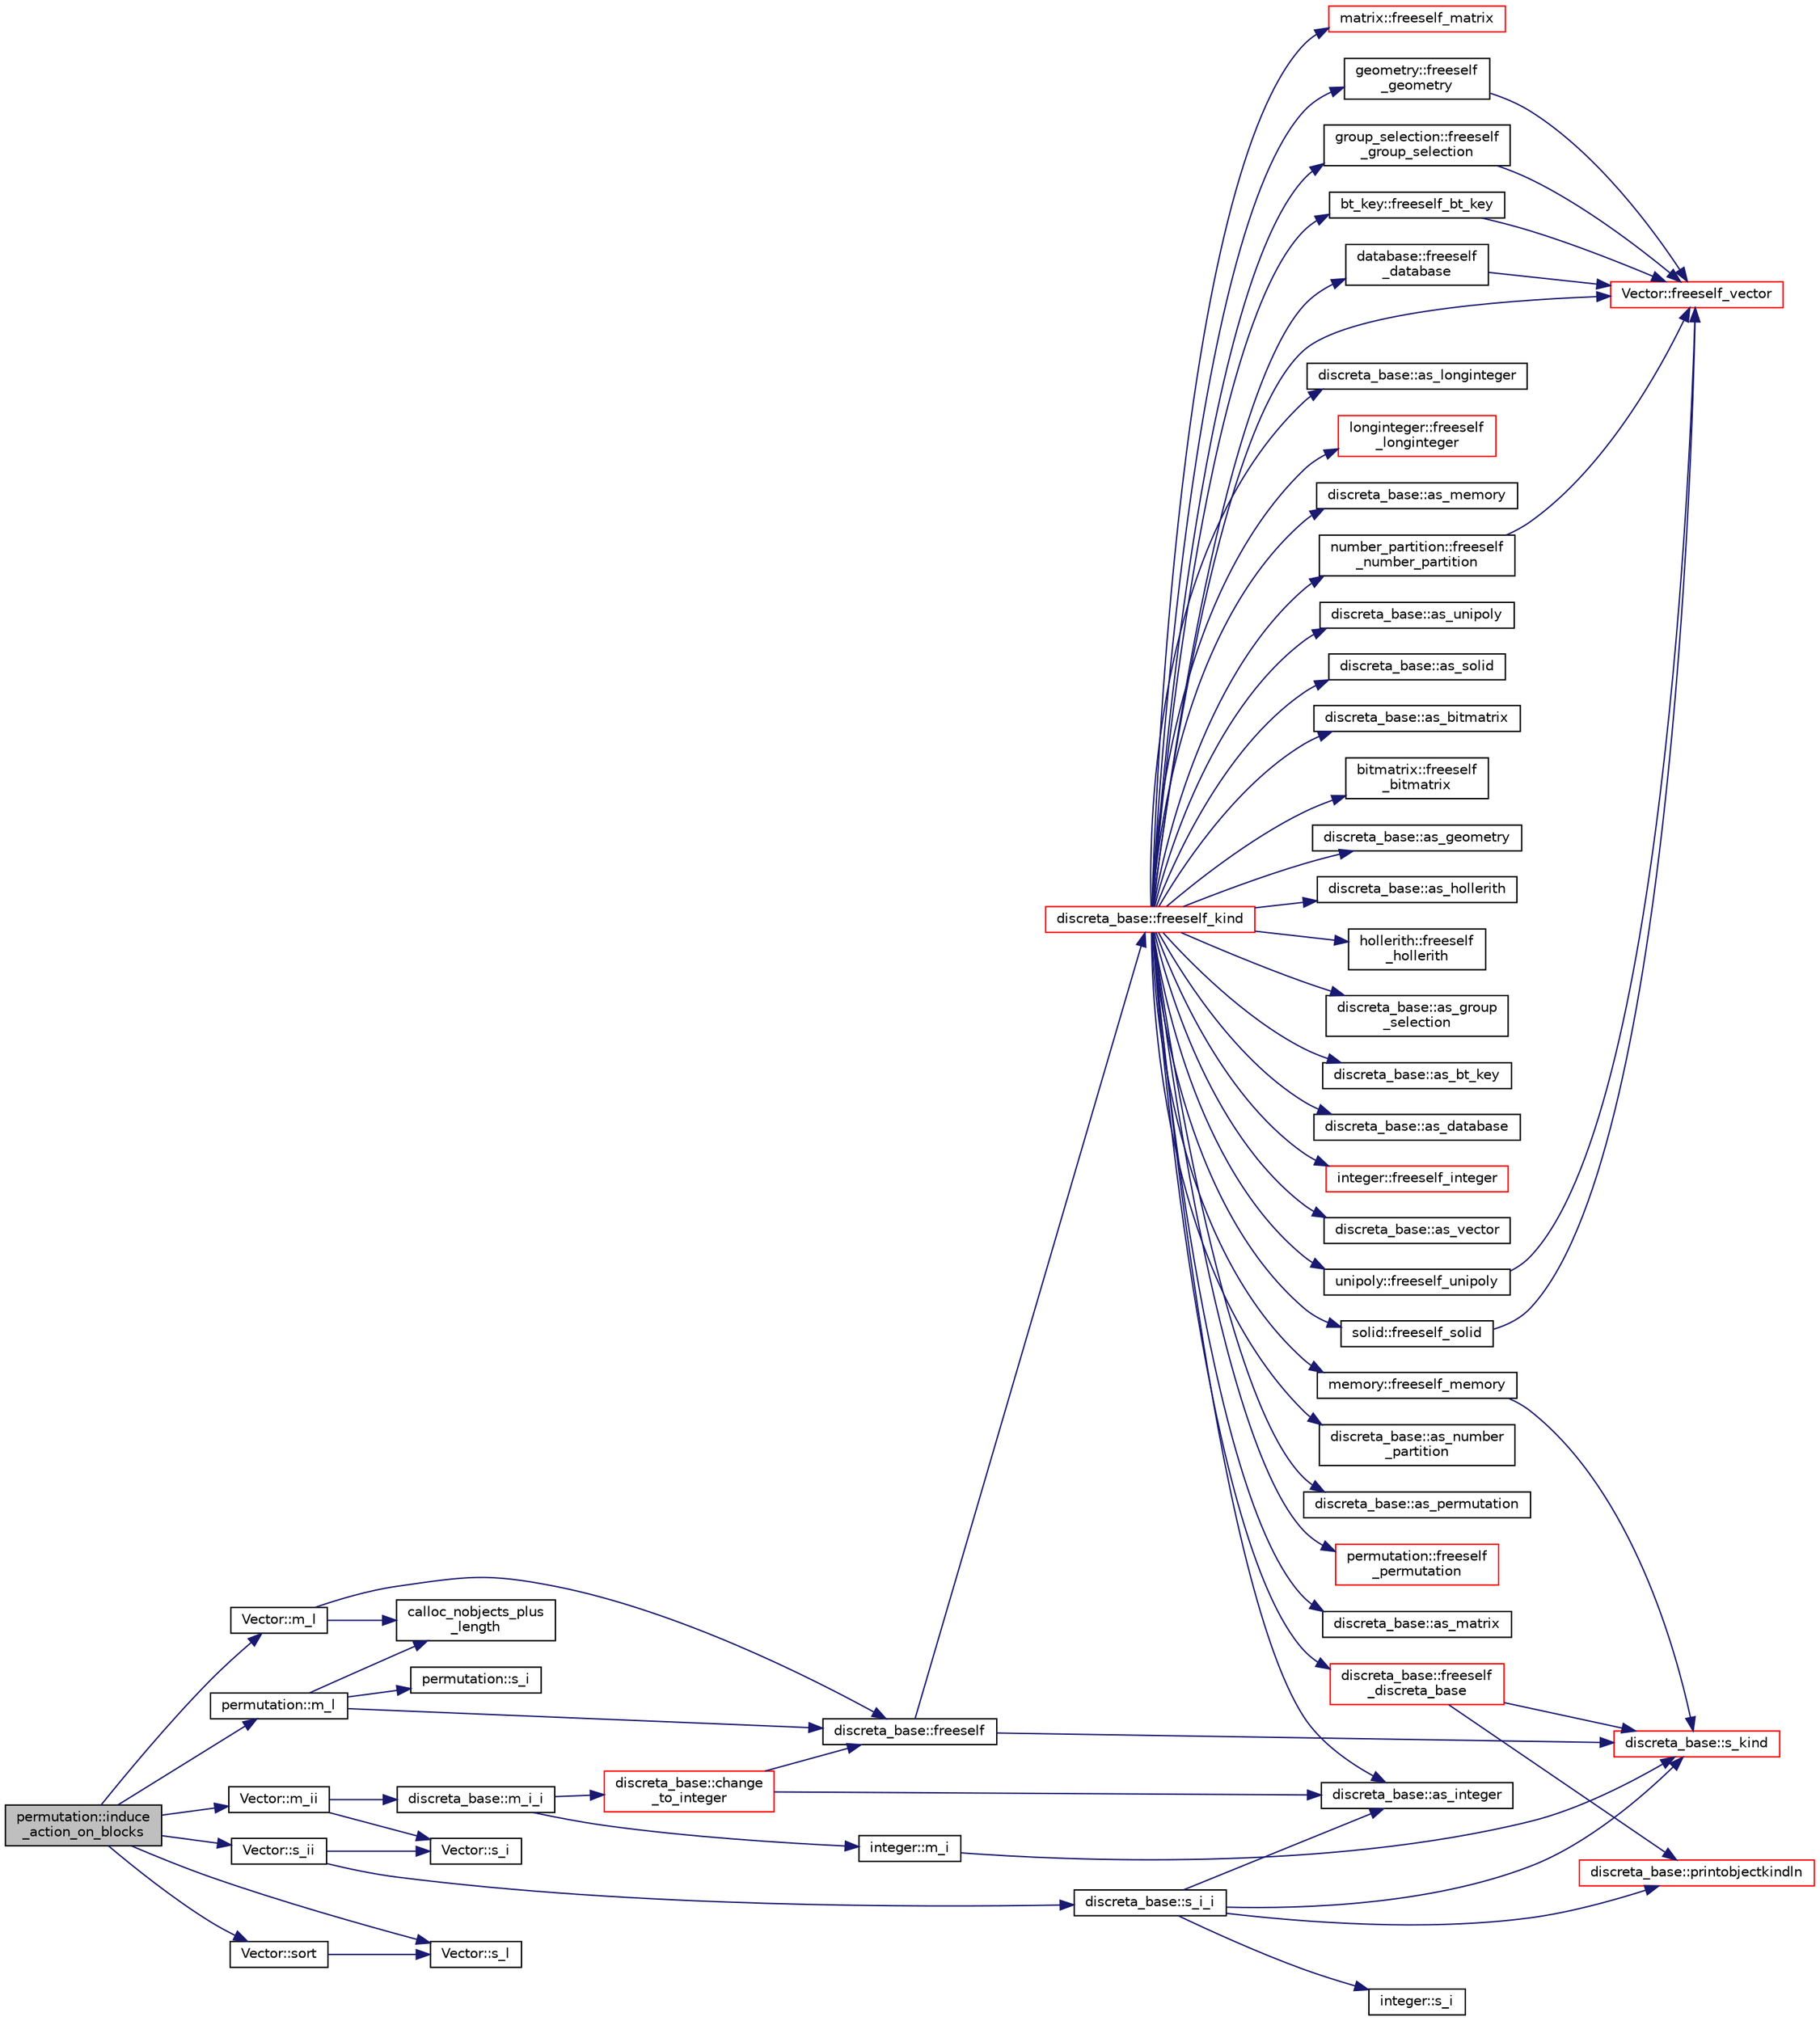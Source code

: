 digraph "permutation::induce_action_on_blocks"
{
  edge [fontname="Helvetica",fontsize="10",labelfontname="Helvetica",labelfontsize="10"];
  node [fontname="Helvetica",fontsize="10",shape=record];
  rankdir="LR";
  Node1186 [label="permutation::induce\l_action_on_blocks",height=0.2,width=0.4,color="black", fillcolor="grey75", style="filled", fontcolor="black"];
  Node1186 -> Node1187 [color="midnightblue",fontsize="10",style="solid",fontname="Helvetica"];
  Node1187 [label="permutation::m_l",height=0.2,width=0.4,color="black", fillcolor="white", style="filled",URL="$d0/d08/classpermutation.html#a9cf73421f89b2c24cf2d08f002752030"];
  Node1187 -> Node1188 [color="midnightblue",fontsize="10",style="solid",fontname="Helvetica"];
  Node1188 [label="discreta_base::freeself",height=0.2,width=0.4,color="black", fillcolor="white", style="filled",URL="$d7/d71/classdiscreta__base.html#a9a3c9501a562293b5667c11b9174d6e5"];
  Node1188 -> Node1189 [color="midnightblue",fontsize="10",style="solid",fontname="Helvetica"];
  Node1189 [label="discreta_base::freeself_kind",height=0.2,width=0.4,color="red", fillcolor="white", style="filled",URL="$d7/d71/classdiscreta__base.html#a63a23ada2165b3838fab719ed458cec8"];
  Node1189 -> Node1190 [color="midnightblue",fontsize="10",style="solid",fontname="Helvetica"];
  Node1190 [label="discreta_base::freeself\l_discreta_base",height=0.2,width=0.4,color="red", fillcolor="white", style="filled",URL="$d7/d71/classdiscreta__base.html#a8b1ec2cee4566034441e066dc2c027db"];
  Node1190 -> Node1191 [color="midnightblue",fontsize="10",style="solid",fontname="Helvetica"];
  Node1191 [label="discreta_base::s_kind",height=0.2,width=0.4,color="red", fillcolor="white", style="filled",URL="$d7/d71/classdiscreta__base.html#a8a830025c74adbbc3362418a7c2ba157"];
  Node1190 -> Node1194 [color="midnightblue",fontsize="10",style="solid",fontname="Helvetica"];
  Node1194 [label="discreta_base::printobjectkindln",height=0.2,width=0.4,color="red", fillcolor="white", style="filled",URL="$d7/d71/classdiscreta__base.html#a677ccc8f392ebedde05e453f8cf59559"];
  Node1189 -> Node1197 [color="midnightblue",fontsize="10",style="solid",fontname="Helvetica"];
  Node1197 [label="discreta_base::as_integer",height=0.2,width=0.4,color="black", fillcolor="white", style="filled",URL="$d7/d71/classdiscreta__base.html#a00d7691eaf874fd283d942692fe8dd26"];
  Node1189 -> Node1198 [color="midnightblue",fontsize="10",style="solid",fontname="Helvetica"];
  Node1198 [label="integer::freeself_integer",height=0.2,width=0.4,color="red", fillcolor="white", style="filled",URL="$d0/de5/classinteger.html#a02eb557612c9db1820dd75a77151edc0"];
  Node1189 -> Node1199 [color="midnightblue",fontsize="10",style="solid",fontname="Helvetica"];
  Node1199 [label="discreta_base::as_vector",height=0.2,width=0.4,color="black", fillcolor="white", style="filled",URL="$d7/d71/classdiscreta__base.html#a7bdd6cae39c380b128ee9e17e42cf020"];
  Node1189 -> Node1200 [color="midnightblue",fontsize="10",style="solid",fontname="Helvetica"];
  Node1200 [label="Vector::freeself_vector",height=0.2,width=0.4,color="red", fillcolor="white", style="filled",URL="$d5/db2/class_vector.html#ad55c58937ca8fb342247a2c0fb572d20"];
  Node1189 -> Node1202 [color="midnightblue",fontsize="10",style="solid",fontname="Helvetica"];
  Node1202 [label="discreta_base::as_number\l_partition",height=0.2,width=0.4,color="black", fillcolor="white", style="filled",URL="$d7/d71/classdiscreta__base.html#a307aa09de0e925d46697707968ffab00"];
  Node1189 -> Node1203 [color="midnightblue",fontsize="10",style="solid",fontname="Helvetica"];
  Node1203 [label="number_partition::freeself\l_number_partition",height=0.2,width=0.4,color="black", fillcolor="white", style="filled",URL="$df/d50/classnumber__partition.html#aa74111c1c8cd218b654e7b7c1ca42eb5"];
  Node1203 -> Node1200 [color="midnightblue",fontsize="10",style="solid",fontname="Helvetica"];
  Node1189 -> Node1204 [color="midnightblue",fontsize="10",style="solid",fontname="Helvetica"];
  Node1204 [label="discreta_base::as_permutation",height=0.2,width=0.4,color="black", fillcolor="white", style="filled",URL="$d7/d71/classdiscreta__base.html#aa4e72f36a82984239b12ae831e131098"];
  Node1189 -> Node1205 [color="midnightblue",fontsize="10",style="solid",fontname="Helvetica"];
  Node1205 [label="permutation::freeself\l_permutation",height=0.2,width=0.4,color="red", fillcolor="white", style="filled",URL="$d0/d08/classpermutation.html#a1f86343fa765d71c976d79e5ce372c12"];
  Node1189 -> Node1206 [color="midnightblue",fontsize="10",style="solid",fontname="Helvetica"];
  Node1206 [label="discreta_base::as_matrix",height=0.2,width=0.4,color="black", fillcolor="white", style="filled",URL="$d7/d71/classdiscreta__base.html#ae4d7f56d917a4707b838fbffde6467ff"];
  Node1189 -> Node1207 [color="midnightblue",fontsize="10",style="solid",fontname="Helvetica"];
  Node1207 [label="matrix::freeself_matrix",height=0.2,width=0.4,color="red", fillcolor="white", style="filled",URL="$d1/d8d/classmatrix.html#ab47d61820499f35c15bf82fb6a3b9bd1"];
  Node1189 -> Node1209 [color="midnightblue",fontsize="10",style="solid",fontname="Helvetica"];
  Node1209 [label="discreta_base::as_longinteger",height=0.2,width=0.4,color="black", fillcolor="white", style="filled",URL="$d7/d71/classdiscreta__base.html#a20a094639eb711b10c8694c51937f7cd"];
  Node1189 -> Node1210 [color="midnightblue",fontsize="10",style="solid",fontname="Helvetica"];
  Node1210 [label="longinteger::freeself\l_longinteger",height=0.2,width=0.4,color="red", fillcolor="white", style="filled",URL="$d3/d71/classlonginteger.html#a82006f4b7c6bf897de0387497e16c219"];
  Node1189 -> Node1212 [color="midnightblue",fontsize="10",style="solid",fontname="Helvetica"];
  Node1212 [label="discreta_base::as_memory",height=0.2,width=0.4,color="black", fillcolor="white", style="filled",URL="$d7/d71/classdiscreta__base.html#ad94b2d7dce0cd4fa22db57f6e79c4bd2"];
  Node1189 -> Node1213 [color="midnightblue",fontsize="10",style="solid",fontname="Helvetica"];
  Node1213 [label="memory::freeself_memory",height=0.2,width=0.4,color="black", fillcolor="white", style="filled",URL="$d8/d99/classmemory.html#a19366f9105d79a0e818cc19255d7ef4f"];
  Node1213 -> Node1191 [color="midnightblue",fontsize="10",style="solid",fontname="Helvetica"];
  Node1189 -> Node1214 [color="midnightblue",fontsize="10",style="solid",fontname="Helvetica"];
  Node1214 [label="discreta_base::as_unipoly",height=0.2,width=0.4,color="black", fillcolor="white", style="filled",URL="$d7/d71/classdiscreta__base.html#ad50d8027f039fe5c2478cddb243adc9d"];
  Node1189 -> Node1215 [color="midnightblue",fontsize="10",style="solid",fontname="Helvetica"];
  Node1215 [label="unipoly::freeself_unipoly",height=0.2,width=0.4,color="black", fillcolor="white", style="filled",URL="$d1/d89/classunipoly.html#aad315db6c6adb555a0c63877aab7d27e"];
  Node1215 -> Node1200 [color="midnightblue",fontsize="10",style="solid",fontname="Helvetica"];
  Node1189 -> Node1216 [color="midnightblue",fontsize="10",style="solid",fontname="Helvetica"];
  Node1216 [label="discreta_base::as_solid",height=0.2,width=0.4,color="black", fillcolor="white", style="filled",URL="$d7/d71/classdiscreta__base.html#a1fc5f2b85ec97ab0a69dd64903c970a5"];
  Node1189 -> Node1217 [color="midnightblue",fontsize="10",style="solid",fontname="Helvetica"];
  Node1217 [label="solid::freeself_solid",height=0.2,width=0.4,color="black", fillcolor="white", style="filled",URL="$d8/def/classsolid.html#a84c2f0abd7b24b1cf2ccefa9c99567fe"];
  Node1217 -> Node1200 [color="midnightblue",fontsize="10",style="solid",fontname="Helvetica"];
  Node1189 -> Node1218 [color="midnightblue",fontsize="10",style="solid",fontname="Helvetica"];
  Node1218 [label="discreta_base::as_bitmatrix",height=0.2,width=0.4,color="black", fillcolor="white", style="filled",URL="$d7/d71/classdiscreta__base.html#a071ad54ea8ef6c9d1d15f532e5a76df6"];
  Node1189 -> Node1219 [color="midnightblue",fontsize="10",style="solid",fontname="Helvetica"];
  Node1219 [label="bitmatrix::freeself\l_bitmatrix",height=0.2,width=0.4,color="black", fillcolor="white", style="filled",URL="$de/dc8/classbitmatrix.html#a4b84eed56a244df63819eae6b7ba1eff"];
  Node1189 -> Node1220 [color="midnightblue",fontsize="10",style="solid",fontname="Helvetica"];
  Node1220 [label="discreta_base::as_geometry",height=0.2,width=0.4,color="black", fillcolor="white", style="filled",URL="$d7/d71/classdiscreta__base.html#a38fc7b4cdd830703e9d87354b79bc5c8"];
  Node1189 -> Node1221 [color="midnightblue",fontsize="10",style="solid",fontname="Helvetica"];
  Node1221 [label="geometry::freeself\l_geometry",height=0.2,width=0.4,color="black", fillcolor="white", style="filled",URL="$da/d44/classgeometry.html#a504b1b52d24b4ae00d9fd0b7838b57e6"];
  Node1221 -> Node1200 [color="midnightblue",fontsize="10",style="solid",fontname="Helvetica"];
  Node1189 -> Node1222 [color="midnightblue",fontsize="10",style="solid",fontname="Helvetica"];
  Node1222 [label="discreta_base::as_hollerith",height=0.2,width=0.4,color="black", fillcolor="white", style="filled",URL="$d7/d71/classdiscreta__base.html#a3e66f82711f314710107e2f29e589690"];
  Node1189 -> Node1223 [color="midnightblue",fontsize="10",style="solid",fontname="Helvetica"];
  Node1223 [label="hollerith::freeself\l_hollerith",height=0.2,width=0.4,color="black", fillcolor="white", style="filled",URL="$d8/d99/classhollerith.html#a240d1b30780c9e09323d0b3ad5e2d1f7"];
  Node1189 -> Node1224 [color="midnightblue",fontsize="10",style="solid",fontname="Helvetica"];
  Node1224 [label="discreta_base::as_group\l_selection",height=0.2,width=0.4,color="black", fillcolor="white", style="filled",URL="$d7/d71/classdiscreta__base.html#aae1bac4883c567718bef9fb610abbdc8"];
  Node1189 -> Node1225 [color="midnightblue",fontsize="10",style="solid",fontname="Helvetica"];
  Node1225 [label="group_selection::freeself\l_group_selection",height=0.2,width=0.4,color="black", fillcolor="white", style="filled",URL="$d6/db0/classgroup__selection.html#a778b1a466858bf7f90516eeba1795798"];
  Node1225 -> Node1200 [color="midnightblue",fontsize="10",style="solid",fontname="Helvetica"];
  Node1189 -> Node1226 [color="midnightblue",fontsize="10",style="solid",fontname="Helvetica"];
  Node1226 [label="discreta_base::as_bt_key",height=0.2,width=0.4,color="black", fillcolor="white", style="filled",URL="$d7/d71/classdiscreta__base.html#a2734c6e08dca17cf6588bd5064ec1b9f"];
  Node1189 -> Node1227 [color="midnightblue",fontsize="10",style="solid",fontname="Helvetica"];
  Node1227 [label="bt_key::freeself_bt_key",height=0.2,width=0.4,color="black", fillcolor="white", style="filled",URL="$d1/de5/classbt__key.html#aad1f5a9b943d3ae072f1d09a9bb126c6"];
  Node1227 -> Node1200 [color="midnightblue",fontsize="10",style="solid",fontname="Helvetica"];
  Node1189 -> Node1228 [color="midnightblue",fontsize="10",style="solid",fontname="Helvetica"];
  Node1228 [label="discreta_base::as_database",height=0.2,width=0.4,color="black", fillcolor="white", style="filled",URL="$d7/d71/classdiscreta__base.html#ab055d39d58210a2b03ba3d33703b09a9"];
  Node1189 -> Node1229 [color="midnightblue",fontsize="10",style="solid",fontname="Helvetica"];
  Node1229 [label="database::freeself\l_database",height=0.2,width=0.4,color="black", fillcolor="white", style="filled",URL="$db/d72/classdatabase.html#a4dc263211f9b364e4fa733c8cf53e066"];
  Node1229 -> Node1200 [color="midnightblue",fontsize="10",style="solid",fontname="Helvetica"];
  Node1188 -> Node1191 [color="midnightblue",fontsize="10",style="solid",fontname="Helvetica"];
  Node1187 -> Node1236 [color="midnightblue",fontsize="10",style="solid",fontname="Helvetica"];
  Node1236 [label="calloc_nobjects_plus\l_length",height=0.2,width=0.4,color="black", fillcolor="white", style="filled",URL="$d9/d60/discreta_8h.html#a71599d54c8c17dfa065a363f5cdd0aa4"];
  Node1187 -> Node1237 [color="midnightblue",fontsize="10",style="solid",fontname="Helvetica"];
  Node1237 [label="permutation::s_i",height=0.2,width=0.4,color="black", fillcolor="white", style="filled",URL="$d0/d08/classpermutation.html#ab8c74af5111dbf8808da04214b918873"];
  Node1186 -> Node1238 [color="midnightblue",fontsize="10",style="solid",fontname="Helvetica"];
  Node1238 [label="Vector::s_l",height=0.2,width=0.4,color="black", fillcolor="white", style="filled",URL="$d5/db2/class_vector.html#ad2dc082288f858d22a528832289e0704"];
  Node1186 -> Node1239 [color="midnightblue",fontsize="10",style="solid",fontname="Helvetica"];
  Node1239 [label="Vector::m_l",height=0.2,width=0.4,color="black", fillcolor="white", style="filled",URL="$d5/db2/class_vector.html#a00f5520c2a6b4f5282a1a8bcf8ea74eb"];
  Node1239 -> Node1188 [color="midnightblue",fontsize="10",style="solid",fontname="Helvetica"];
  Node1239 -> Node1236 [color="midnightblue",fontsize="10",style="solid",fontname="Helvetica"];
  Node1186 -> Node1240 [color="midnightblue",fontsize="10",style="solid",fontname="Helvetica"];
  Node1240 [label="Vector::s_ii",height=0.2,width=0.4,color="black", fillcolor="white", style="filled",URL="$d5/db2/class_vector.html#a75d4942cc7b9794717b4846c10520db8"];
  Node1240 -> Node1241 [color="midnightblue",fontsize="10",style="solid",fontname="Helvetica"];
  Node1241 [label="Vector::s_i",height=0.2,width=0.4,color="black", fillcolor="white", style="filled",URL="$d5/db2/class_vector.html#a1c4fe1752523df8119f70dd550244871"];
  Node1240 -> Node1242 [color="midnightblue",fontsize="10",style="solid",fontname="Helvetica"];
  Node1242 [label="discreta_base::s_i_i",height=0.2,width=0.4,color="black", fillcolor="white", style="filled",URL="$d7/d71/classdiscreta__base.html#aadb92c01fbe69b3034b0214b33fbc735"];
  Node1242 -> Node1191 [color="midnightblue",fontsize="10",style="solid",fontname="Helvetica"];
  Node1242 -> Node1194 [color="midnightblue",fontsize="10",style="solid",fontname="Helvetica"];
  Node1242 -> Node1197 [color="midnightblue",fontsize="10",style="solid",fontname="Helvetica"];
  Node1242 -> Node1243 [color="midnightblue",fontsize="10",style="solid",fontname="Helvetica"];
  Node1243 [label="integer::s_i",height=0.2,width=0.4,color="black", fillcolor="white", style="filled",URL="$d0/de5/classinteger.html#adf28e9f94d4c844adaa950deeb80b904"];
  Node1186 -> Node1244 [color="midnightblue",fontsize="10",style="solid",fontname="Helvetica"];
  Node1244 [label="Vector::m_ii",height=0.2,width=0.4,color="black", fillcolor="white", style="filled",URL="$d5/db2/class_vector.html#aa6a97eabb43f192a47947f4f6acbb04d"];
  Node1244 -> Node1241 [color="midnightblue",fontsize="10",style="solid",fontname="Helvetica"];
  Node1244 -> Node1245 [color="midnightblue",fontsize="10",style="solid",fontname="Helvetica"];
  Node1245 [label="discreta_base::m_i_i",height=0.2,width=0.4,color="black", fillcolor="white", style="filled",URL="$d7/d71/classdiscreta__base.html#aa231464a9d4bc233f66608021c9ad997"];
  Node1245 -> Node1246 [color="midnightblue",fontsize="10",style="solid",fontname="Helvetica"];
  Node1246 [label="discreta_base::change\l_to_integer",height=0.2,width=0.4,color="red", fillcolor="white", style="filled",URL="$d7/d71/classdiscreta__base.html#a58a5a5bd8f8e6f2dd7b4483b66dc7bb9"];
  Node1246 -> Node1188 [color="midnightblue",fontsize="10",style="solid",fontname="Helvetica"];
  Node1246 -> Node1197 [color="midnightblue",fontsize="10",style="solid",fontname="Helvetica"];
  Node1245 -> Node1269 [color="midnightblue",fontsize="10",style="solid",fontname="Helvetica"];
  Node1269 [label="integer::m_i",height=0.2,width=0.4,color="black", fillcolor="white", style="filled",URL="$d0/de5/classinteger.html#a869091f0a0f35f5354c8c4a70250e8a9"];
  Node1269 -> Node1191 [color="midnightblue",fontsize="10",style="solid",fontname="Helvetica"];
  Node1186 -> Node1270 [color="midnightblue",fontsize="10",style="solid",fontname="Helvetica"];
  Node1270 [label="Vector::sort",height=0.2,width=0.4,color="black", fillcolor="white", style="filled",URL="$d5/db2/class_vector.html#ae50ef8643d10e954cb3b34cb33ce97e9"];
  Node1270 -> Node1238 [color="midnightblue",fontsize="10",style="solid",fontname="Helvetica"];
}
